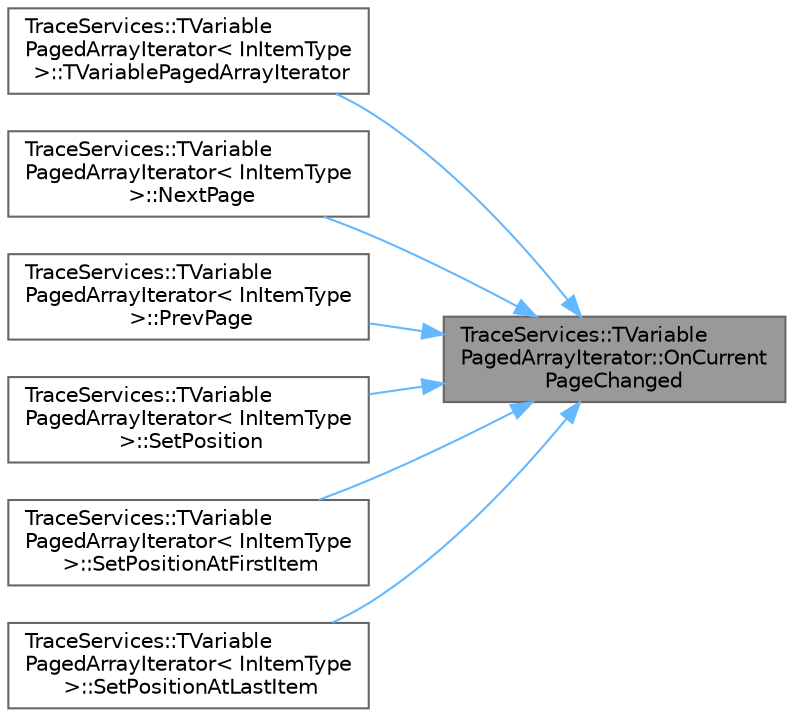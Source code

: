 digraph "TraceServices::TVariablePagedArrayIterator::OnCurrentPageChanged"
{
 // INTERACTIVE_SVG=YES
 // LATEX_PDF_SIZE
  bgcolor="transparent";
  edge [fontname=Helvetica,fontsize=10,labelfontname=Helvetica,labelfontsize=10];
  node [fontname=Helvetica,fontsize=10,shape=box,height=0.2,width=0.4];
  rankdir="RL";
  Node1 [id="Node000001",label="TraceServices::TVariable\lPagedArrayIterator::OnCurrent\lPageChanged",height=0.2,width=0.4,color="gray40", fillcolor="grey60", style="filled", fontcolor="black",tooltip=" "];
  Node1 -> Node2 [id="edge1_Node000001_Node000002",dir="back",color="steelblue1",style="solid",tooltip=" "];
  Node2 [id="Node000002",label="TraceServices::TVariable\lPagedArrayIterator\< InItemType\l \>::TVariablePagedArrayIterator",height=0.2,width=0.4,color="grey40", fillcolor="white", style="filled",URL="$de/d77/classTraceServices_1_1TVariablePagedArrayIterator.html#a4ca9edbf05e1bee5ad558e9caa2a9136",tooltip=" "];
  Node1 -> Node3 [id="edge2_Node000001_Node000003",dir="back",color="steelblue1",style="solid",tooltip=" "];
  Node3 [id="Node000003",label="TraceServices::TVariable\lPagedArrayIterator\< InItemType\l \>::NextPage",height=0.2,width=0.4,color="grey40", fillcolor="white", style="filled",URL="$de/d77/classTraceServices_1_1TVariablePagedArrayIterator.html#a23ed4cc4380e5a645f01f7de9ba5da89",tooltip=" "];
  Node1 -> Node4 [id="edge3_Node000001_Node000004",dir="back",color="steelblue1",style="solid",tooltip=" "];
  Node4 [id="Node000004",label="TraceServices::TVariable\lPagedArrayIterator\< InItemType\l \>::PrevPage",height=0.2,width=0.4,color="grey40", fillcolor="white", style="filled",URL="$de/d77/classTraceServices_1_1TVariablePagedArrayIterator.html#a9a02fad96fc7abad81611d5694b49a77",tooltip=" "];
  Node1 -> Node5 [id="edge4_Node000001_Node000005",dir="back",color="steelblue1",style="solid",tooltip=" "];
  Node5 [id="Node000005",label="TraceServices::TVariable\lPagedArrayIterator\< InItemType\l \>::SetPosition",height=0.2,width=0.4,color="grey40", fillcolor="white", style="filled",URL="$de/d77/classTraceServices_1_1TVariablePagedArrayIterator.html#a6c5e7ba57bb404d4c5f518bbaaf95444",tooltip=" "];
  Node1 -> Node6 [id="edge5_Node000001_Node000006",dir="back",color="steelblue1",style="solid",tooltip=" "];
  Node6 [id="Node000006",label="TraceServices::TVariable\lPagedArrayIterator\< InItemType\l \>::SetPositionAtFirstItem",height=0.2,width=0.4,color="grey40", fillcolor="white", style="filled",URL="$de/d77/classTraceServices_1_1TVariablePagedArrayIterator.html#ad8649519617eeefd7f2ecc91ecc35387",tooltip=" "];
  Node1 -> Node7 [id="edge6_Node000001_Node000007",dir="back",color="steelblue1",style="solid",tooltip=" "];
  Node7 [id="Node000007",label="TraceServices::TVariable\lPagedArrayIterator\< InItemType\l \>::SetPositionAtLastItem",height=0.2,width=0.4,color="grey40", fillcolor="white", style="filled",URL="$de/d77/classTraceServices_1_1TVariablePagedArrayIterator.html#a9e5fc2bf4a703dfbe89dc79025343945",tooltip=" "];
}
